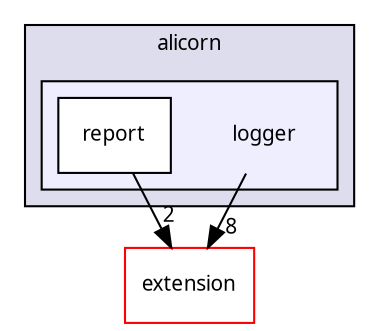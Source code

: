 digraph "Solution/Solution/Alicorn/include/alicorn/logger" {
  compound=true
  node [ fontsize="10", fontname="Verdana"];
  edge [ labelfontsize="10", labelfontname="Verdana"];
  subgraph clusterdir_34f62c79ac0a9d1c62ec4cec2d6b1c99 {
    graph [ bgcolor="#ddddee", pencolor="black", label="alicorn" fontname="Verdana", fontsize="10", URL="dir_34f62c79ac0a9d1c62ec4cec2d6b1c99.html"]
  subgraph clusterdir_e0b4cc65e792043e575124aca1004126 {
    graph [ bgcolor="#eeeeff", pencolor="black", label="" URL="dir_e0b4cc65e792043e575124aca1004126.html"];
    dir_e0b4cc65e792043e575124aca1004126 [shape=plaintext label="logger"];
    dir_a18db8da935b376e761329d7423eff7f [shape=box label="report" color="black" fillcolor="white" style="filled" URL="dir_a18db8da935b376e761329d7423eff7f.html"];
  }
  }
  dir_c8af8c1795fb375da0dcf926b8c75dc1 [shape=box label="extension" fillcolor="white" style="filled" color="red" URL="dir_c8af8c1795fb375da0dcf926b8c75dc1.html"];
  dir_a18db8da935b376e761329d7423eff7f->dir_c8af8c1795fb375da0dcf926b8c75dc1 [headlabel="2", labeldistance=1.5 headhref="dir_000059_000052.html"];
  dir_e0b4cc65e792043e575124aca1004126->dir_c8af8c1795fb375da0dcf926b8c75dc1 [headlabel="8", labeldistance=1.5 headhref="dir_000058_000052.html"];
}
